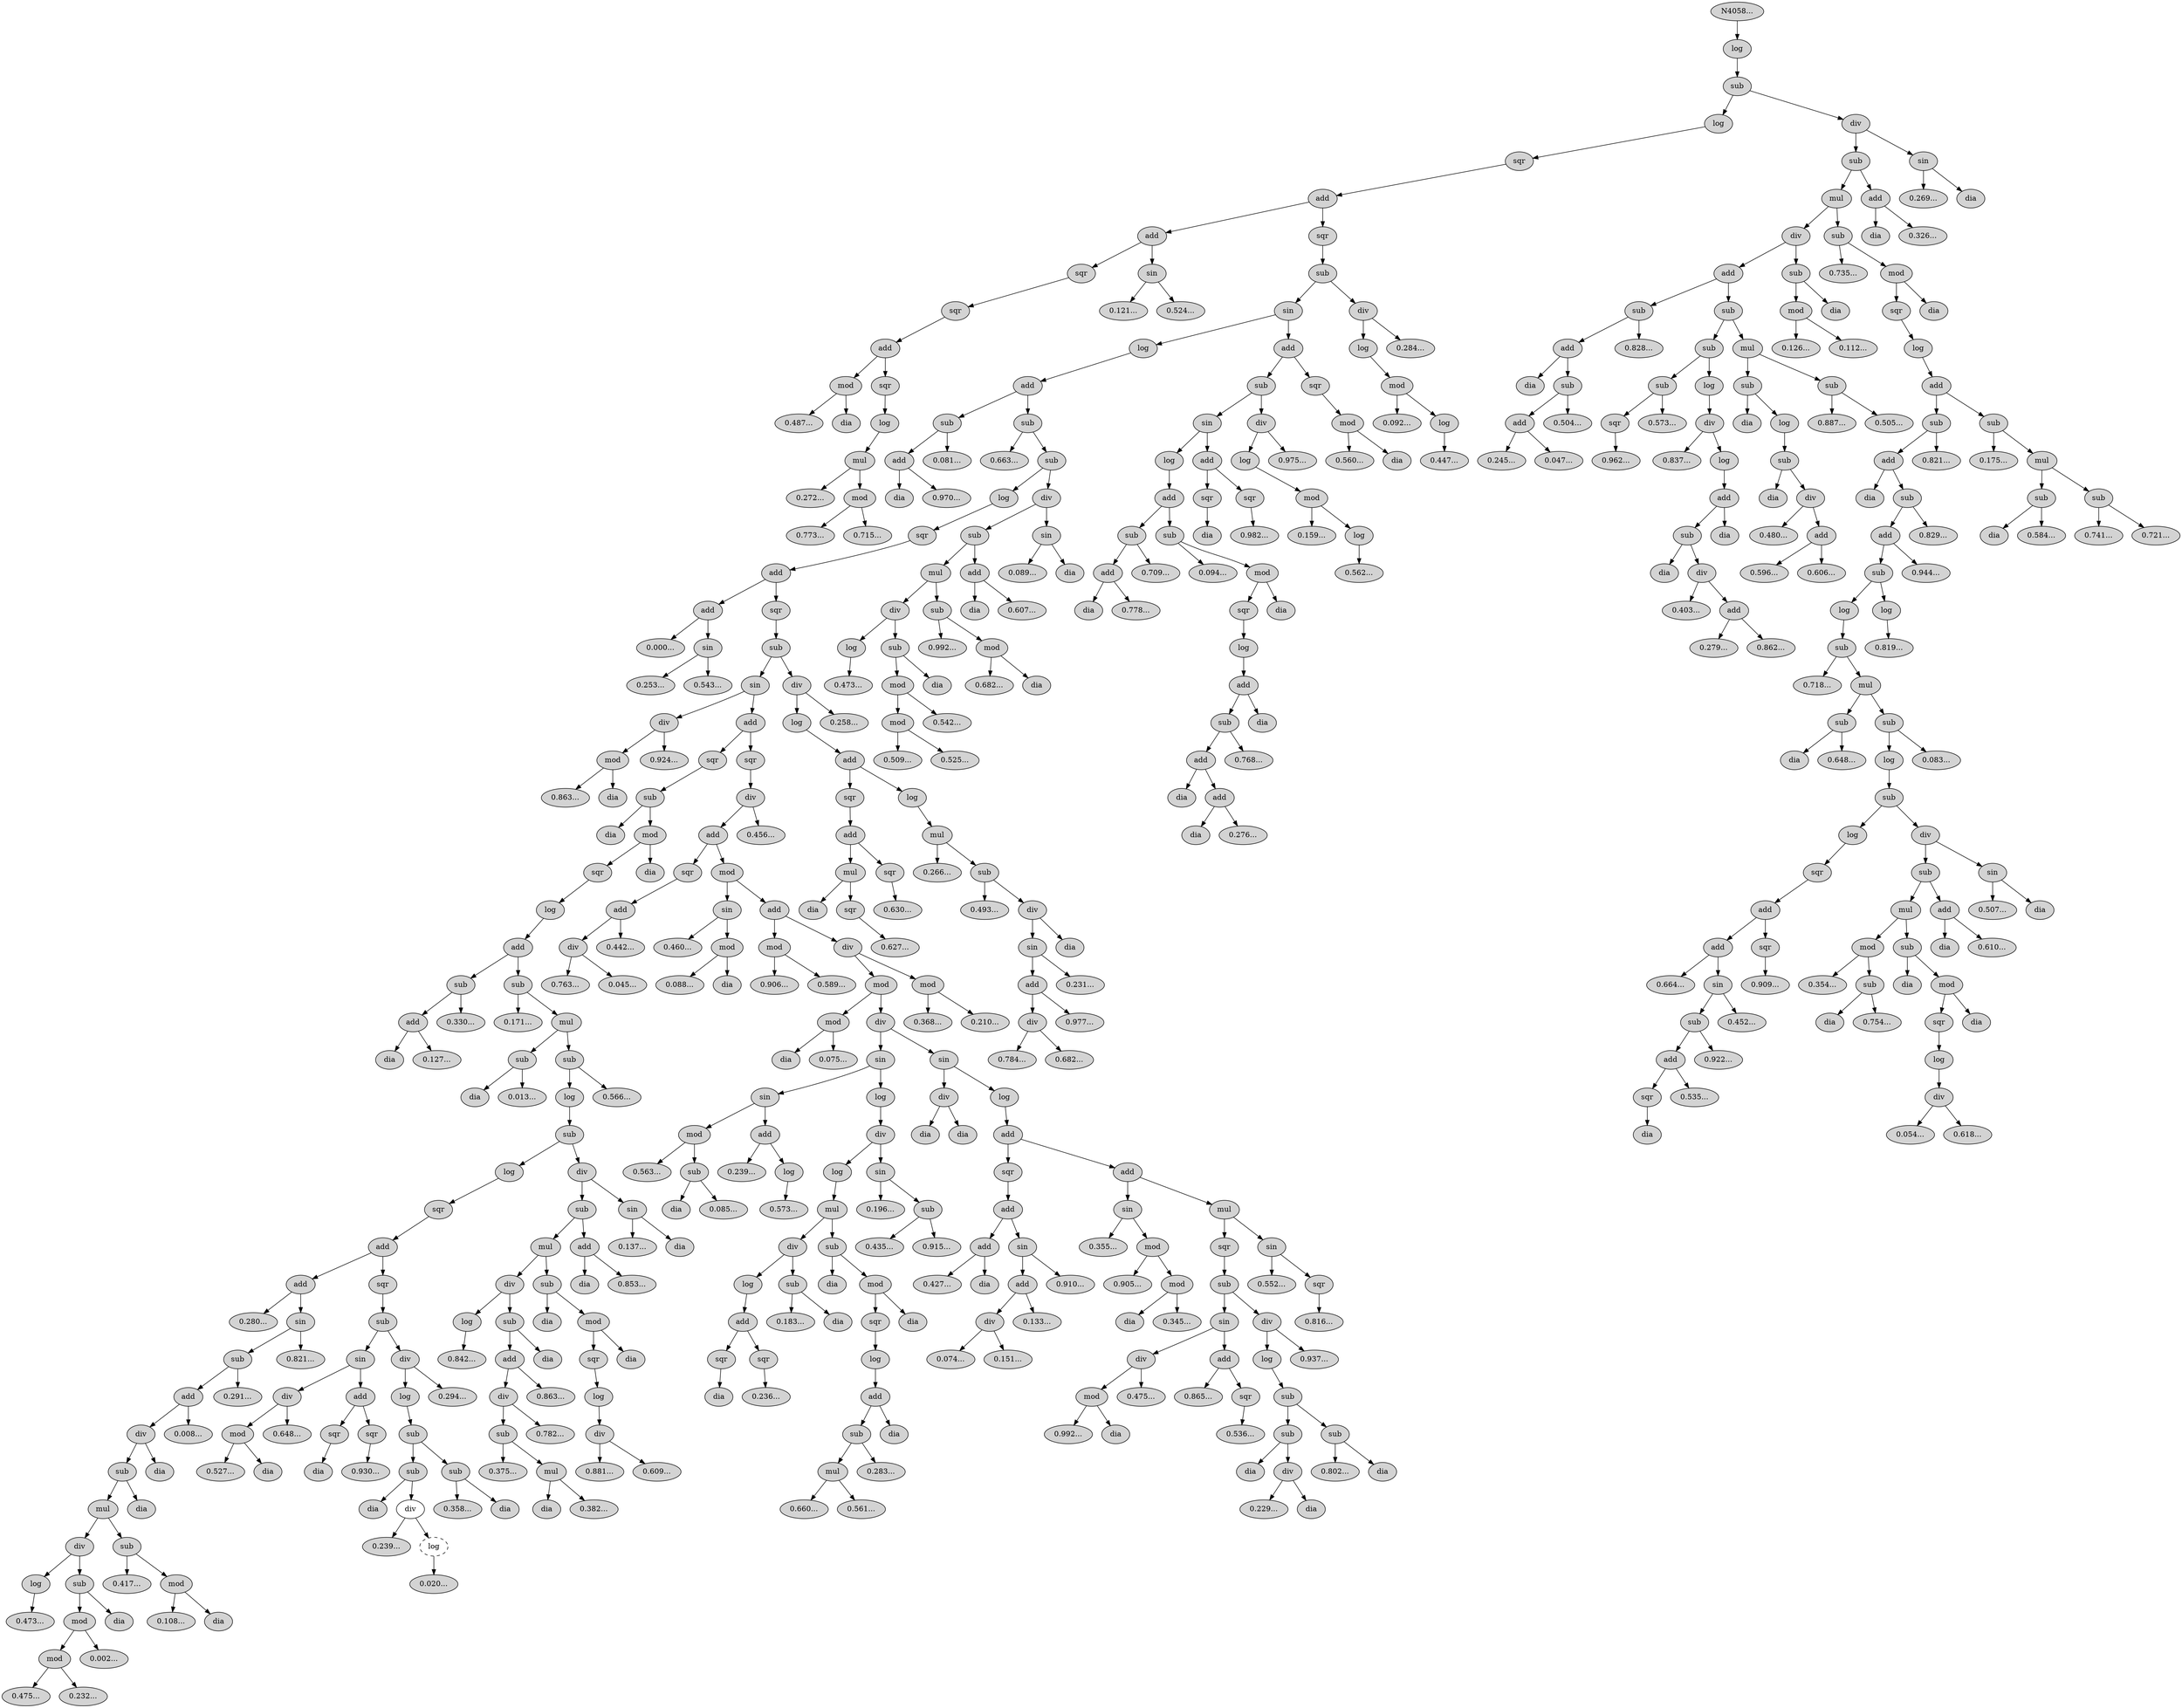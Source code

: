  digraph G405836743 {
N405836743[ style="filled"  label="N4058..."];
N405836743 -> N405836744;
N405836744[ style="filled"  label="log"];
N405836744 -> N405836745;
N405836745[ style="filled"  label="sub"];
N405836745 -> N405836746;
N405836746[ style="filled"  label="log"];
N405836746 -> N405836747;
N405836747[ style="filled"  label="sqr"];
N405836747 -> N405836748;
N405836748[ style="filled"  label="add"];
N405836748 -> N405836749;
N405836749[ style="filled"  label="add"];
N405836749 -> N405836750;
N405836750[ style="filled"  label="sqr"];
N405836750 -> N405836751;
N405836751[ style="filled"  label="sqr"];
N405836751 -> N405836752;
N405836752[ style="filled"  label="add"];
N405836752 -> N405836753;
N405836753[ style="filled"  label="mod"];
N405836753 -> N405836754;
N405836754[ style="filled"  label="0.487..."];
N405836753 -> N405836755;
N405836755[ style="filled"  label="dia"];
N405836752 -> N405836756;
N405836756[ style="filled"  label="sqr"];
N405836756 -> N405836757;
N405836757[ style="filled"  label="log"];
N405836757 -> N405836758;
N405836758[ style="filled"  label="mul"];
N405836758 -> N405836759;
N405836759[ style="filled"  label="0.272..."];
N405836758 -> N405836760;
N405836760[ style="filled"  label="mod"];
N405836760 -> N405836761;
N405836761[ style="filled"  label="0.773..."];
N405836760 -> N405836762;
N405836762[ style="filled"  label="0.715..."];
N405836749 -> N405836763;
N405836763[ style="filled"  label="sin"];
N405836763 -> N405836764;
N405836764[ style="filled"  label="0.121..."];
N405836763 -> N405836765;
N405836765[ style="filled"  label="0.524..."];
N405836748 -> N405836766;
N405836766[ style="filled"  label="sqr"];
N405836766 -> N405836767;
N405836767[ style="filled"  label="sub"];
N405836767 -> N405836768;
N405836768[ style="filled"  label="sin"];
N405836768 -> N405836769;
N405836769[ style="filled"  label="log"];
N405836769 -> N405836770;
N405836770[ style="filled"  label="add"];
N405836770 -> N405836771;
N405836771[ style="filled"  label="sub"];
N405836771 -> N405836772;
N405836772[ style="filled"  label="add"];
N405836772 -> N405836773;
N405836773[ style="filled"  label="dia"];
N405836772 -> N405836774;
N405836774[ style="filled"  label="0.970..."];
N405836771 -> N405836775;
N405836775[ style="filled"  label="0.081..."];
N405836770 -> N405836776;
N405836776[ style="filled"  label="sub"];
N405836776 -> N405836777;
N405836777[ style="filled"  label="0.663..."];
N405836776 -> N405836778;
N405836778[ style="filled"  label="sub"];
N405836778 -> N405836779;
N405836779[ style="filled"  label="log"];
N405836779 -> N405836780;
N405836780[ style="filled"  label="sqr"];
N405836780 -> N405836781;
N405836781[ style="filled"  label="add"];
N405836781 -> N405836782;
N405836782[ style="filled"  label="add"];
N405836782 -> N405836783;
N405836783[ style="filled"  label="0.000..."];
N405836782 -> N405836784;
N405836784[ style="filled"  label="sin"];
N405836784 -> N405836785;
N405836785[ style="filled"  label="0.253..."];
N405836784 -> N405836786;
N405836786[ style="filled"  label="0.543..."];
N405836781 -> N405836787;
N405836787[ style="filled"  label="sqr"];
N405836787 -> N405836788;
N405836788[ style="filled"  label="sub"];
N405836788 -> N405836789;
N405836789[ style="filled"  label="sin"];
N405836789 -> N405836790;
N405836790[ style="filled"  label="div"];
N405836790 -> N405836791;
N405836791[ style="filled"  label="mod"];
N405836791 -> N405836792;
N405836792[ style="filled"  label="0.863..."];
N405836791 -> N405836793;
N405836793[ style="filled"  label="dia"];
N405836790 -> N405836794;
N405836794[ style="filled"  label="0.924..."];
N405836789 -> N405836795;
N405836795[ style="filled"  label="add"];
N405836795 -> N405836796;
N405836796[ style="filled"  label="sqr"];
N405836796 -> N405836797;
N405836797[ style="filled"  label="sub"];
N405836797 -> N405836798;
N405836798[ style="filled"  label="dia"];
N405836797 -> N405836799;
N405836799[ style="filled"  label="mod"];
N405836799 -> N405836800;
N405836800[ style="filled"  label="sqr"];
N405836800 -> N405836801;
N405836801[ style="filled"  label="log"];
N405836801 -> N405836802;
N405836802[ style="filled"  label="add"];
N405836802 -> N405836803;
N405836803[ style="filled"  label="sub"];
N405836803 -> N405836804;
N405836804[ style="filled"  label="add"];
N405836804 -> N405836805;
N405836805[ style="filled"  label="dia"];
N405836804 -> N405836806;
N405836806[ style="filled"  label="0.127..."];
N405836803 -> N405836807;
N405836807[ style="filled"  label="0.330..."];
N405836802 -> N405836808;
N405836808[ style="filled"  label="sub"];
N405836808 -> N405836809;
N405836809[ style="filled"  label="0.171..."];
N405836808 -> N405836810;
N405836810[ style="filled"  label="mul"];
N405836810 -> N405836811;
N405836811[ style="filled"  label="sub"];
N405836811 -> N405836812;
N405836812[ style="filled"  label="dia"];
N405836811 -> N405836813;
N405836813[ style="filled"  label="0.013..."];
N405836810 -> N405836814;
N405836814[ style="filled"  label="sub"];
N405836814 -> N405836815;
N405836815[ style="filled"  label="log"];
N405836815 -> N405836816;
N405836816[ style="filled"  label="sub"];
N405836816 -> N405836817;
N405836817[ style="filled"  label="log"];
N405836817 -> N405836818;
N405836818[ style="filled"  label="sqr"];
N405836818 -> N405836819;
N405836819[ style="filled"  label="add"];
N405836819 -> N405836820;
N405836820[ style="filled"  label="add"];
N405836820 -> N405836821;
N405836821[ style="filled"  label="0.280..."];
N405836820 -> N405836822;
N405836822[ style="filled"  label="sin"];
N405836822 -> N405836823;
N405836823[ style="filled"  label="sub"];
N405836823 -> N405836824;
N405836824[ style="filled"  label="add"];
N405836824 -> N405836825;
N405836825[ style="filled"  label="div"];
N405836825 -> N405836826;
N405836826[ style="filled"  label="sub"];
N405836826 -> N405836827;
N405836827[ style="filled"  label="mul"];
N405836827 -> N405836828;
N405836828[ style="filled"  label="div"];
N405836828 -> N405836829;
N405836829[ style="filled"  label="log"];
N405836829 -> N405836830;
N405836830[ style="filled"  label="0.473..."];
N405836828 -> N405836831;
N405836831[ style="filled"  label="sub"];
N405836831 -> N405836832;
N405836832[ style="filled"  label="mod"];
N405836832 -> N405836833;
N405836833[ style="filled"  label="mod"];
N405836833 -> N405836834;
N405836834[ style="filled"  label="0.475..."];
N405836833 -> N405836835;
N405836835[ style="filled"  label="0.232..."];
N405836832 -> N405836836;
N405836836[ style="filled"  label="0.002..."];
N405836831 -> N405836837;
N405836837[ style="filled"  label="dia"];
N405836827 -> N405836838;
N405836838[ style="filled"  label="sub"];
N405836838 -> N405836839;
N405836839[ style="filled"  label="0.417..."];
N405836838 -> N405836840;
N405836840[ style="filled"  label="mod"];
N405836840 -> N405836841;
N405836841[ style="filled"  label="0.108..."];
N405836840 -> N405836842;
N405836842[ style="filled"  label="dia"];
N405836826 -> N405836843;
N405836843[ style="filled"  label="dia"];
N405836825 -> N405836844;
N405836844[ style="filled"  label="dia"];
N405836824 -> N405836845;
N405836845[ style="filled"  label="0.008..."];
N405836823 -> N405836846;
N405836846[ style="filled"  label="0.291..."];
N405836822 -> N405836847;
N405836847[ style="filled"  label="0.821..."];
N405836819 -> N405836848;
N405836848[ style="filled"  label="sqr"];
N405836848 -> N405836849;
N405836849[ style="filled"  label="sub"];
N405836849 -> N405836850;
N405836850[ style="filled"  label="sin"];
N405836850 -> N405836851;
N405836851[ style="filled"  label="div"];
N405836851 -> N405836852;
N405836852[ style="filled"  label="mod"];
N405836852 -> N405836853;
N405836853[ style="filled"  label="0.527..."];
N405836852 -> N405836854;
N405836854[ style="filled"  label="dia"];
N405836851 -> N405836855;
N405836855[ style="filled"  label="0.648..."];
N405836850 -> N405836856;
N405836856[ style="filled"  label="add"];
N405836856 -> N405836857;
N405836857[ style="filled"  label="sqr"];
N405836857 -> N405836858;
N405836858[ style="filled"  label="dia"];
N405836856 -> N405836859;
N405836859[ style="filled"  label="sqr"];
N405836859 -> N405836860;
N405836860[ style="filled"  label="0.930..."];
N405836849 -> N405836861;
N405836861[ style="filled"  label="div"];
N405836861 -> N405836862;
N405836862[ style="filled"  label="log"];
N405836862 -> N405836863;
N405836863[ style="filled"  label="sub"];
N405836863 -> N405836864;
N405836864[ style="filled"  label="sub"];
N405836864 -> N405836865;
N405836865[ style="filled"  label="dia"];
N405836864 -> N405836866;
N405836866[ style="solid"  label="div"];
N405836866 -> N405836867;
N405836867[ style="filled"  label="0.239..."];
N405836866 -> N405837515;
N405837515[ style="dashed"  label="log"];
N405837515 -> N405837516;
N405837516[ style="filled"  label="0.020..."];
N405836863 -> N405836869;
N405836869[ style="filled"  label="sub"];
N405836869 -> N405836870;
N405836870[ style="filled"  label="0.358..."];
N405836869 -> N405836871;
N405836871[ style="filled"  label="dia"];
N405836861 -> N405836872;
N405836872[ style="filled"  label="0.294..."];
N405836816 -> N405836873;
N405836873[ style="filled"  label="div"];
N405836873 -> N405836874;
N405836874[ style="filled"  label="sub"];
N405836874 -> N405836875;
N405836875[ style="filled"  label="mul"];
N405836875 -> N405836876;
N405836876[ style="filled"  label="div"];
N405836876 -> N405836877;
N405836877[ style="filled"  label="log"];
N405836877 -> N405836878;
N405836878[ style="filled"  label="0.842..."];
N405836876 -> N405836879;
N405836879[ style="filled"  label="sub"];
N405836879 -> N405836880;
N405836880[ style="filled"  label="add"];
N405836880 -> N405836881;
N405836881[ style="filled"  label="div"];
N405836881 -> N405836882;
N405836882[ style="filled"  label="sub"];
N405836882 -> N405836883;
N405836883[ style="filled"  label="0.375..."];
N405836882 -> N405836884;
N405836884[ style="filled"  label="mul"];
N405836884 -> N405836885;
N405836885[ style="filled"  label="dia"];
N405836884 -> N405836886;
N405836886[ style="filled"  label="0.382..."];
N405836881 -> N405836887;
N405836887[ style="filled"  label="0.782..."];
N405836880 -> N405836888;
N405836888[ style="filled"  label="0.863..."];
N405836879 -> N405836889;
N405836889[ style="filled"  label="dia"];
N405836875 -> N405836890;
N405836890[ style="filled"  label="sub"];
N405836890 -> N405836891;
N405836891[ style="filled"  label="dia"];
N405836890 -> N405836892;
N405836892[ style="filled"  label="mod"];
N405836892 -> N405836893;
N405836893[ style="filled"  label="sqr"];
N405836893 -> N405836894;
N405836894[ style="filled"  label="log"];
N405836894 -> N405836895;
N405836895[ style="filled"  label="div"];
N405836895 -> N405836896;
N405836896[ style="filled"  label="0.881..."];
N405836895 -> N405836897;
N405836897[ style="filled"  label="0.609..."];
N405836892 -> N405836898;
N405836898[ style="filled"  label="dia"];
N405836874 -> N405836899;
N405836899[ style="filled"  label="add"];
N405836899 -> N405836900;
N405836900[ style="filled"  label="dia"];
N405836899 -> N405836901;
N405836901[ style="filled"  label="0.853..."];
N405836873 -> N405836902;
N405836902[ style="filled"  label="sin"];
N405836902 -> N405836903;
N405836903[ style="filled"  label="0.137..."];
N405836902 -> N405836904;
N405836904[ style="filled"  label="dia"];
N405836814 -> N405836905;
N405836905[ style="filled"  label="0.566..."];
N405836799 -> N405836906;
N405836906[ style="filled"  label="dia"];
N405836795 -> N405836907;
N405836907[ style="filled"  label="sqr"];
N405836907 -> N405836908;
N405836908[ style="filled"  label="div"];
N405836908 -> N405836909;
N405836909[ style="filled"  label="add"];
N405836909 -> N405836910;
N405836910[ style="filled"  label="sqr"];
N405836910 -> N405836911;
N405836911[ style="filled"  label="add"];
N405836911 -> N405836912;
N405836912[ style="filled"  label="div"];
N405836912 -> N405836913;
N405836913[ style="filled"  label="0.763..."];
N405836912 -> N405836914;
N405836914[ style="filled"  label="0.045..."];
N405836911 -> N405836915;
N405836915[ style="filled"  label="0.442..."];
N405836909 -> N405836916;
N405836916[ style="filled"  label="mod"];
N405836916 -> N405836917;
N405836917[ style="filled"  label="sin"];
N405836917 -> N405836918;
N405836918[ style="filled"  label="0.460..."];
N405836917 -> N405836919;
N405836919[ style="filled"  label="mod"];
N405836919 -> N405836920;
N405836920[ style="filled"  label="0.088..."];
N405836919 -> N405836921;
N405836921[ style="filled"  label="dia"];
N405836916 -> N405836922;
N405836922[ style="filled"  label="add"];
N405836922 -> N405836923;
N405836923[ style="filled"  label="mod"];
N405836923 -> N405836924;
N405836924[ style="filled"  label="0.906..."];
N405836923 -> N405836925;
N405836925[ style="filled"  label="0.589..."];
N405836922 -> N405836926;
N405836926[ style="filled"  label="div"];
N405836926 -> N405836927;
N405836927[ style="filled"  label="mod"];
N405836927 -> N405836928;
N405836928[ style="filled"  label="mod"];
N405836928 -> N405836929;
N405836929[ style="filled"  label="dia"];
N405836928 -> N405836930;
N405836930[ style="filled"  label="0.075..."];
N405836927 -> N405836931;
N405836931[ style="filled"  label="div"];
N405836931 -> N405836932;
N405836932[ style="filled"  label="sin"];
N405836932 -> N405836933;
N405836933[ style="filled"  label="sin"];
N405836933 -> N405836934;
N405836934[ style="filled"  label="mod"];
N405836934 -> N405836935;
N405836935[ style="filled"  label="0.563..."];
N405836934 -> N405836936;
N405836936[ style="filled"  label="sub"];
N405836936 -> N405836937;
N405836937[ style="filled"  label="dia"];
N405836936 -> N405836938;
N405836938[ style="filled"  label="0.085..."];
N405836933 -> N405836939;
N405836939[ style="filled"  label="add"];
N405836939 -> N405836940;
N405836940[ style="filled"  label="0.239..."];
N405836939 -> N405836941;
N405836941[ style="filled"  label="log"];
N405836941 -> N405836942;
N405836942[ style="filled"  label="0.573..."];
N405836932 -> N405836943;
N405836943[ style="filled"  label="log"];
N405836943 -> N405836944;
N405836944[ style="filled"  label="div"];
N405836944 -> N405836945;
N405836945[ style="filled"  label="log"];
N405836945 -> N405836946;
N405836946[ style="filled"  label="mul"];
N405836946 -> N405836947;
N405836947[ style="filled"  label="div"];
N405836947 -> N405836948;
N405836948[ style="filled"  label="log"];
N405836948 -> N405836949;
N405836949[ style="filled"  label="add"];
N405836949 -> N405836950;
N405836950[ style="filled"  label="sqr"];
N405836950 -> N405836951;
N405836951[ style="filled"  label="dia"];
N405836949 -> N405836952;
N405836952[ style="filled"  label="sqr"];
N405836952 -> N405836953;
N405836953[ style="filled"  label="0.236..."];
N405836947 -> N405836954;
N405836954[ style="filled"  label="sub"];
N405836954 -> N405836955;
N405836955[ style="filled"  label="0.183..."];
N405836954 -> N405836956;
N405836956[ style="filled"  label="dia"];
N405836946 -> N405836957;
N405836957[ style="filled"  label="sub"];
N405836957 -> N405836958;
N405836958[ style="filled"  label="dia"];
N405836957 -> N405836959;
N405836959[ style="filled"  label="mod"];
N405836959 -> N405836960;
N405836960[ style="filled"  label="sqr"];
N405836960 -> N405836961;
N405836961[ style="filled"  label="log"];
N405836961 -> N405836962;
N405836962[ style="filled"  label="add"];
N405836962 -> N405836963;
N405836963[ style="filled"  label="sub"];
N405836963 -> N405836964;
N405836964[ style="filled"  label="mul"];
N405836964 -> N405836965;
N405836965[ style="filled"  label="0.660..."];
N405836964 -> N405836966;
N405836966[ style="filled"  label="0.561..."];
N405836963 -> N405836967;
N405836967[ style="filled"  label="0.283..."];
N405836962 -> N405836968;
N405836968[ style="filled"  label="dia"];
N405836959 -> N405836969;
N405836969[ style="filled"  label="dia"];
N405836944 -> N405836970;
N405836970[ style="filled"  label="sin"];
N405836970 -> N405836971;
N405836971[ style="filled"  label="0.196..."];
N405836970 -> N405836972;
N405836972[ style="filled"  label="sub"];
N405836972 -> N405836973;
N405836973[ style="filled"  label="0.435..."];
N405836972 -> N405836974;
N405836974[ style="filled"  label="0.915..."];
N405836931 -> N405836975;
N405836975[ style="filled"  label="sin"];
N405836975 -> N405836976;
N405836976[ style="filled"  label="div"];
N405836976 -> N405836977;
N405836977[ style="filled"  label="dia"];
N405836976 -> N405836978;
N405836978[ style="filled"  label="dia"];
N405836975 -> N405836979;
N405836979[ style="filled"  label="log"];
N405836979 -> N405836980;
N405836980[ style="filled"  label="add"];
N405836980 -> N405836981;
N405836981[ style="filled"  label="sqr"];
N405836981 -> N405836982;
N405836982[ style="filled"  label="add"];
N405836982 -> N405836983;
N405836983[ style="filled"  label="add"];
N405836983 -> N405836984;
N405836984[ style="filled"  label="0.427..."];
N405836983 -> N405836985;
N405836985[ style="filled"  label="dia"];
N405836982 -> N405836986;
N405836986[ style="filled"  label="sin"];
N405836986 -> N405836987;
N405836987[ style="filled"  label="add"];
N405836987 -> N405836988;
N405836988[ style="filled"  label="div"];
N405836988 -> N405836989;
N405836989[ style="filled"  label="0.074..."];
N405836988 -> N405836990;
N405836990[ style="filled"  label="0.151..."];
N405836987 -> N405836991;
N405836991[ style="filled"  label="0.133..."];
N405836986 -> N405836992;
N405836992[ style="filled"  label="0.910..."];
N405836980 -> N405836993;
N405836993[ style="filled"  label="add"];
N405836993 -> N405836994;
N405836994[ style="filled"  label="sin"];
N405836994 -> N405836995;
N405836995[ style="filled"  label="0.355..."];
N405836994 -> N405836996;
N405836996[ style="filled"  label="mod"];
N405836996 -> N405836997;
N405836997[ style="filled"  label="0.905..."];
N405836996 -> N405836998;
N405836998[ style="filled"  label="mod"];
N405836998 -> N405836999;
N405836999[ style="filled"  label="dia"];
N405836998 -> N405837000;
N405837000[ style="filled"  label="0.345..."];
N405836993 -> N405837001;
N405837001[ style="filled"  label="mul"];
N405837001 -> N405837002;
N405837002[ style="filled"  label="sqr"];
N405837002 -> N405837003;
N405837003[ style="filled"  label="sub"];
N405837003 -> N405837004;
N405837004[ style="filled"  label="sin"];
N405837004 -> N405837005;
N405837005[ style="filled"  label="div"];
N405837005 -> N405837006;
N405837006[ style="filled"  label="mod"];
N405837006 -> N405837007;
N405837007[ style="filled"  label="0.992..."];
N405837006 -> N405837008;
N405837008[ style="filled"  label="dia"];
N405837005 -> N405837009;
N405837009[ style="filled"  label="0.475..."];
N405837004 -> N405837010;
N405837010[ style="filled"  label="add"];
N405837010 -> N405837011;
N405837011[ style="filled"  label="0.865..."];
N405837010 -> N405837012;
N405837012[ style="filled"  label="sqr"];
N405837012 -> N405837013;
N405837013[ style="filled"  label="0.536..."];
N405837003 -> N405837014;
N405837014[ style="filled"  label="div"];
N405837014 -> N405837015;
N405837015[ style="filled"  label="log"];
N405837015 -> N405837016;
N405837016[ style="filled"  label="sub"];
N405837016 -> N405837017;
N405837017[ style="filled"  label="sub"];
N405837017 -> N405837018;
N405837018[ style="filled"  label="dia"];
N405837017 -> N405837019;
N405837019[ style="filled"  label="div"];
N405837019 -> N405837020;
N405837020[ style="filled"  label="0.229..."];
N405837019 -> N405837021;
N405837021[ style="filled"  label="dia"];
N405837016 -> N405837022;
N405837022[ style="filled"  label="sub"];
N405837022 -> N405837023;
N405837023[ style="filled"  label="0.802..."];
N405837022 -> N405837024;
N405837024[ style="filled"  label="dia"];
N405837014 -> N405837025;
N405837025[ style="filled"  label="0.937..."];
N405837001 -> N405837026;
N405837026[ style="filled"  label="sin"];
N405837026 -> N405837027;
N405837027[ style="filled"  label="0.552..."];
N405837026 -> N405837028;
N405837028[ style="filled"  label="sqr"];
N405837028 -> N405837029;
N405837029[ style="filled"  label="0.816..."];
N405836926 -> N405837030;
N405837030[ style="filled"  label="mod"];
N405837030 -> N405837031;
N405837031[ style="filled"  label="0.368..."];
N405837030 -> N405837032;
N405837032[ style="filled"  label="0.210..."];
N405836908 -> N405837033;
N405837033[ style="filled"  label="0.456..."];
N405836788 -> N405837034;
N405837034[ style="filled"  label="div"];
N405837034 -> N405837035;
N405837035[ style="filled"  label="log"];
N405837035 -> N405837036;
N405837036[ style="filled"  label="add"];
N405837036 -> N405837037;
N405837037[ style="filled"  label="sqr"];
N405837037 -> N405837038;
N405837038[ style="filled"  label="add"];
N405837038 -> N405837039;
N405837039[ style="filled"  label="mul"];
N405837039 -> N405837040;
N405837040[ style="filled"  label="dia"];
N405837039 -> N405837041;
N405837041[ style="filled"  label="sqr"];
N405837041 -> N405837042;
N405837042[ style="filled"  label="0.627..."];
N405837038 -> N405837043;
N405837043[ style="filled"  label="sqr"];
N405837043 -> N405837044;
N405837044[ style="filled"  label="0.630..."];
N405837036 -> N405837045;
N405837045[ style="filled"  label="log"];
N405837045 -> N405837046;
N405837046[ style="filled"  label="mul"];
N405837046 -> N405837047;
N405837047[ style="filled"  label="0.266..."];
N405837046 -> N405837048;
N405837048[ style="filled"  label="sub"];
N405837048 -> N405837049;
N405837049[ style="filled"  label="0.493..."];
N405837048 -> N405837050;
N405837050[ style="filled"  label="div"];
N405837050 -> N405837051;
N405837051[ style="filled"  label="sin"];
N405837051 -> N405837052;
N405837052[ style="filled"  label="add"];
N405837052 -> N405837053;
N405837053[ style="filled"  label="div"];
N405837053 -> N405837054;
N405837054[ style="filled"  label="0.784..."];
N405837053 -> N405837055;
N405837055[ style="filled"  label="0.682..."];
N405837052 -> N405837056;
N405837056[ style="filled"  label="0.977..."];
N405837051 -> N405837057;
N405837057[ style="filled"  label="0.231..."];
N405837050 -> N405837058;
N405837058[ style="filled"  label="dia"];
N405837034 -> N405837059;
N405837059[ style="filled"  label="0.258..."];
N405836778 -> N405837060;
N405837060[ style="filled"  label="div"];
N405837060 -> N405837061;
N405837061[ style="filled"  label="sub"];
N405837061 -> N405837062;
N405837062[ style="filled"  label="mul"];
N405837062 -> N405837063;
N405837063[ style="filled"  label="div"];
N405837063 -> N405837064;
N405837064[ style="filled"  label="log"];
N405837064 -> N405837065;
N405837065[ style="filled"  label="0.473..."];
N405837063 -> N405837066;
N405837066[ style="filled"  label="sub"];
N405837066 -> N405837067;
N405837067[ style="filled"  label="mod"];
N405837067 -> N405837068;
N405837068[ style="filled"  label="mod"];
N405837068 -> N405837069;
N405837069[ style="filled"  label="0.509..."];
N405837068 -> N405837070;
N405837070[ style="filled"  label="0.525..."];
N405837067 -> N405837071;
N405837071[ style="filled"  label="0.542..."];
N405837066 -> N405837072;
N405837072[ style="filled"  label="dia"];
N405837062 -> N405837073;
N405837073[ style="filled"  label="sub"];
N405837073 -> N405837074;
N405837074[ style="filled"  label="0.992..."];
N405837073 -> N405837075;
N405837075[ style="filled"  label="mod"];
N405837075 -> N405837076;
N405837076[ style="filled"  label="0.682..."];
N405837075 -> N405837077;
N405837077[ style="filled"  label="dia"];
N405837061 -> N405837078;
N405837078[ style="filled"  label="add"];
N405837078 -> N405837079;
N405837079[ style="filled"  label="dia"];
N405837078 -> N405837080;
N405837080[ style="filled"  label="0.607..."];
N405837060 -> N405837081;
N405837081[ style="filled"  label="sin"];
N405837081 -> N405837082;
N405837082[ style="filled"  label="0.089..."];
N405837081 -> N405837083;
N405837083[ style="filled"  label="dia"];
N405836768 -> N405837084;
N405837084[ style="filled"  label="add"];
N405837084 -> N405837085;
N405837085[ style="filled"  label="sub"];
N405837085 -> N405837086;
N405837086[ style="filled"  label="sin"];
N405837086 -> N405837087;
N405837087[ style="filled"  label="log"];
N405837087 -> N405837088;
N405837088[ style="filled"  label="add"];
N405837088 -> N405837089;
N405837089[ style="filled"  label="sub"];
N405837089 -> N405837090;
N405837090[ style="filled"  label="add"];
N405837090 -> N405837091;
N405837091[ style="filled"  label="dia"];
N405837090 -> N405837092;
N405837092[ style="filled"  label="0.778..."];
N405837089 -> N405837093;
N405837093[ style="filled"  label="0.709..."];
N405837088 -> N405837094;
N405837094[ style="filled"  label="sub"];
N405837094 -> N405837095;
N405837095[ style="filled"  label="0.094..."];
N405837094 -> N405837096;
N405837096[ style="filled"  label="mod"];
N405837096 -> N405837097;
N405837097[ style="filled"  label="sqr"];
N405837097 -> N405837098;
N405837098[ style="filled"  label="log"];
N405837098 -> N405837099;
N405837099[ style="filled"  label="add"];
N405837099 -> N405837100;
N405837100[ style="filled"  label="sub"];
N405837100 -> N405837101;
N405837101[ style="filled"  label="add"];
N405837101 -> N405837102;
N405837102[ style="filled"  label="dia"];
N405837101 -> N405837103;
N405837103[ style="filled"  label="add"];
N405837103 -> N405837104;
N405837104[ style="filled"  label="dia"];
N405837103 -> N405837105;
N405837105[ style="filled"  label="0.276..."];
N405837100 -> N405837106;
N405837106[ style="filled"  label="0.768..."];
N405837099 -> N405837107;
N405837107[ style="filled"  label="dia"];
N405837096 -> N405837108;
N405837108[ style="filled"  label="dia"];
N405837086 -> N405837109;
N405837109[ style="filled"  label="add"];
N405837109 -> N405837110;
N405837110[ style="filled"  label="sqr"];
N405837110 -> N405837111;
N405837111[ style="filled"  label="dia"];
N405837109 -> N405837112;
N405837112[ style="filled"  label="sqr"];
N405837112 -> N405837113;
N405837113[ style="filled"  label="0.982..."];
N405837085 -> N405837114;
N405837114[ style="filled"  label="div"];
N405837114 -> N405837115;
N405837115[ style="filled"  label="log"];
N405837115 -> N405837116;
N405837116[ style="filled"  label="mod"];
N405837116 -> N405837117;
N405837117[ style="filled"  label="0.159..."];
N405837116 -> N405837118;
N405837118[ style="filled"  label="log"];
N405837118 -> N405837119;
N405837119[ style="filled"  label="0.562..."];
N405837114 -> N405837120;
N405837120[ style="filled"  label="0.975..."];
N405837084 -> N405837121;
N405837121[ style="filled"  label="sqr"];
N405837121 -> N405837122;
N405837122[ style="filled"  label="mod"];
N405837122 -> N405837123;
N405837123[ style="filled"  label="0.560..."];
N405837122 -> N405837124;
N405837124[ style="filled"  label="dia"];
N405836767 -> N405837125;
N405837125[ style="filled"  label="div"];
N405837125 -> N405837126;
N405837126[ style="filled"  label="log"];
N405837126 -> N405837127;
N405837127[ style="filled"  label="mod"];
N405837127 -> N405837128;
N405837128[ style="filled"  label="0.092..."];
N405837127 -> N405837129;
N405837129[ style="filled"  label="log"];
N405837129 -> N405837130;
N405837130[ style="filled"  label="0.447..."];
N405837125 -> N405837131;
N405837131[ style="filled"  label="0.284..."];
N405836745 -> N405837132;
N405837132[ style="filled"  label="div"];
N405837132 -> N405837133;
N405837133[ style="filled"  label="sub"];
N405837133 -> N405837134;
N405837134[ style="filled"  label="mul"];
N405837134 -> N405837135;
N405837135[ style="filled"  label="div"];
N405837135 -> N405837136;
N405837136[ style="filled"  label="add"];
N405837136 -> N405837137;
N405837137[ style="filled"  label="sub"];
N405837137 -> N405837138;
N405837138[ style="filled"  label="add"];
N405837138 -> N405837139;
N405837139[ style="filled"  label="dia"];
N405837138 -> N405837140;
N405837140[ style="filled"  label="sub"];
N405837140 -> N405837141;
N405837141[ style="filled"  label="add"];
N405837141 -> N405837142;
N405837142[ style="filled"  label="0.245..."];
N405837141 -> N405837143;
N405837143[ style="filled"  label="0.047..."];
N405837140 -> N405837144;
N405837144[ style="filled"  label="0.504..."];
N405837137 -> N405837145;
N405837145[ style="filled"  label="0.828..."];
N405837136 -> N405837146;
N405837146[ style="filled"  label="sub"];
N405837146 -> N405837147;
N405837147[ style="filled"  label="sub"];
N405837147 -> N405837148;
N405837148[ style="filled"  label="sub"];
N405837148 -> N405837149;
N405837149[ style="filled"  label="sqr"];
N405837149 -> N405837150;
N405837150[ style="filled"  label="0.962..."];
N405837148 -> N405837151;
N405837151[ style="filled"  label="0.573..."];
N405837147 -> N405837152;
N405837152[ style="filled"  label="log"];
N405837152 -> N405837153;
N405837153[ style="filled"  label="div"];
N405837153 -> N405837154;
N405837154[ style="filled"  label="0.837..."];
N405837153 -> N405837155;
N405837155[ style="filled"  label="log"];
N405837155 -> N405837156;
N405837156[ style="filled"  label="add"];
N405837156 -> N405837157;
N405837157[ style="filled"  label="sub"];
N405837157 -> N405837158;
N405837158[ style="filled"  label="dia"];
N405837157 -> N405837159;
N405837159[ style="filled"  label="div"];
N405837159 -> N405837160;
N405837160[ style="filled"  label="0.403..."];
N405837159 -> N405837161;
N405837161[ style="filled"  label="add"];
N405837161 -> N405837162;
N405837162[ style="filled"  label="0.279..."];
N405837161 -> N405837163;
N405837163[ style="filled"  label="0.862..."];
N405837156 -> N405837164;
N405837164[ style="filled"  label="dia"];
N405837146 -> N405837165;
N405837165[ style="filled"  label="mul"];
N405837165 -> N405837166;
N405837166[ style="filled"  label="sub"];
N405837166 -> N405837167;
N405837167[ style="filled"  label="dia"];
N405837166 -> N405837168;
N405837168[ style="filled"  label="log"];
N405837168 -> N405837169;
N405837169[ style="filled"  label="sub"];
N405837169 -> N405837170;
N405837170[ style="filled"  label="dia"];
N405837169 -> N405837171;
N405837171[ style="filled"  label="div"];
N405837171 -> N405837172;
N405837172[ style="filled"  label="0.480..."];
N405837171 -> N405837173;
N405837173[ style="filled"  label="add"];
N405837173 -> N405837174;
N405837174[ style="filled"  label="0.596..."];
N405837173 -> N405837175;
N405837175[ style="filled"  label="0.606..."];
N405837165 -> N405837176;
N405837176[ style="filled"  label="sub"];
N405837176 -> N405837177;
N405837177[ style="filled"  label="0.887..."];
N405837176 -> N405837178;
N405837178[ style="filled"  label="0.505..."];
N405837135 -> N405837179;
N405837179[ style="filled"  label="sub"];
N405837179 -> N405837180;
N405837180[ style="filled"  label="mod"];
N405837180 -> N405837181;
N405837181[ style="filled"  label="0.126..."];
N405837180 -> N405837182;
N405837182[ style="filled"  label="0.112..."];
N405837179 -> N405837183;
N405837183[ style="filled"  label="dia"];
N405837134 -> N405837184;
N405837184[ style="filled"  label="sub"];
N405837184 -> N405837185;
N405837185[ style="filled"  label="0.735..."];
N405837184 -> N405837186;
N405837186[ style="filled"  label="mod"];
N405837186 -> N405837187;
N405837187[ style="filled"  label="sqr"];
N405837187 -> N405837188;
N405837188[ style="filled"  label="log"];
N405837188 -> N405837189;
N405837189[ style="filled"  label="add"];
N405837189 -> N405837190;
N405837190[ style="filled"  label="sub"];
N405837190 -> N405837191;
N405837191[ style="filled"  label="add"];
N405837191 -> N405837192;
N405837192[ style="filled"  label="dia"];
N405837191 -> N405837193;
N405837193[ style="filled"  label="sub"];
N405837193 -> N405837194;
N405837194[ style="filled"  label="add"];
N405837194 -> N405837195;
N405837195[ style="filled"  label="sub"];
N405837195 -> N405837196;
N405837196[ style="filled"  label="log"];
N405837196 -> N405837197;
N405837197[ style="filled"  label="sub"];
N405837197 -> N405837198;
N405837198[ style="filled"  label="0.718..."];
N405837197 -> N405837199;
N405837199[ style="filled"  label="mul"];
N405837199 -> N405837200;
N405837200[ style="filled"  label="sub"];
N405837200 -> N405837201;
N405837201[ style="filled"  label="dia"];
N405837200 -> N405837202;
N405837202[ style="filled"  label="0.648..."];
N405837199 -> N405837203;
N405837203[ style="filled"  label="sub"];
N405837203 -> N405837204;
N405837204[ style="filled"  label="log"];
N405837204 -> N405837205;
N405837205[ style="filled"  label="sub"];
N405837205 -> N405837206;
N405837206[ style="filled"  label="log"];
N405837206 -> N405837207;
N405837207[ style="filled"  label="sqr"];
N405837207 -> N405837208;
N405837208[ style="filled"  label="add"];
N405837208 -> N405837209;
N405837209[ style="filled"  label="add"];
N405837209 -> N405837210;
N405837210[ style="filled"  label="0.664..."];
N405837209 -> N405837211;
N405837211[ style="filled"  label="sin"];
N405837211 -> N405837212;
N405837212[ style="filled"  label="sub"];
N405837212 -> N405837213;
N405837213[ style="filled"  label="add"];
N405837213 -> N405837214;
N405837214[ style="filled"  label="sqr"];
N405837214 -> N405837215;
N405837215[ style="filled"  label="dia"];
N405837213 -> N405837216;
N405837216[ style="filled"  label="0.535..."];
N405837212 -> N405837217;
N405837217[ style="filled"  label="0.922..."];
N405837211 -> N405837218;
N405837218[ style="filled"  label="0.452..."];
N405837208 -> N405837219;
N405837219[ style="filled"  label="sqr"];
N405837219 -> N405837220;
N405837220[ style="filled"  label="0.909..."];
N405837205 -> N405837221;
N405837221[ style="filled"  label="div"];
N405837221 -> N405837222;
N405837222[ style="filled"  label="sub"];
N405837222 -> N405837223;
N405837223[ style="filled"  label="mul"];
N405837223 -> N405837224;
N405837224[ style="filled"  label="mod"];
N405837224 -> N405837225;
N405837225[ style="filled"  label="0.354..."];
N405837224 -> N405837226;
N405837226[ style="filled"  label="sub"];
N405837226 -> N405837227;
N405837227[ style="filled"  label="dia"];
N405837226 -> N405837228;
N405837228[ style="filled"  label="0.754..."];
N405837223 -> N405837229;
N405837229[ style="filled"  label="sub"];
N405837229 -> N405837230;
N405837230[ style="filled"  label="dia"];
N405837229 -> N405837231;
N405837231[ style="filled"  label="mod"];
N405837231 -> N405837232;
N405837232[ style="filled"  label="sqr"];
N405837232 -> N405837233;
N405837233[ style="filled"  label="log"];
N405837233 -> N405837234;
N405837234[ style="filled"  label="div"];
N405837234 -> N405837235;
N405837235[ style="filled"  label="0.054..."];
N405837234 -> N405837236;
N405837236[ style="filled"  label="0.618..."];
N405837231 -> N405837237;
N405837237[ style="filled"  label="dia"];
N405837222 -> N405837238;
N405837238[ style="filled"  label="add"];
N405837238 -> N405837239;
N405837239[ style="filled"  label="dia"];
N405837238 -> N405837240;
N405837240[ style="filled"  label="0.610..."];
N405837221 -> N405837241;
N405837241[ style="filled"  label="sin"];
N405837241 -> N405837242;
N405837242[ style="filled"  label="0.507..."];
N405837241 -> N405837243;
N405837243[ style="filled"  label="dia"];
N405837203 -> N405837244;
N405837244[ style="filled"  label="0.083..."];
N405837195 -> N405837245;
N405837245[ style="filled"  label="log"];
N405837245 -> N405837246;
N405837246[ style="filled"  label="0.819..."];
N405837194 -> N405837247;
N405837247[ style="filled"  label="0.944..."];
N405837193 -> N405837248;
N405837248[ style="filled"  label="0.829..."];
N405837190 -> N405837249;
N405837249[ style="filled"  label="0.821..."];
N405837189 -> N405837250;
N405837250[ style="filled"  label="sub"];
N405837250 -> N405837251;
N405837251[ style="filled"  label="0.175..."];
N405837250 -> N405837252;
N405837252[ style="filled"  label="mul"];
N405837252 -> N405837253;
N405837253[ style="filled"  label="sub"];
N405837253 -> N405837254;
N405837254[ style="filled"  label="dia"];
N405837253 -> N405837255;
N405837255[ style="filled"  label="0.584..."];
N405837252 -> N405837256;
N405837256[ style="filled"  label="sub"];
N405837256 -> N405837257;
N405837257[ style="filled"  label="0.741..."];
N405837256 -> N405837258;
N405837258[ style="filled"  label="0.721..."];
N405837186 -> N405837259;
N405837259[ style="filled"  label="dia"];
N405837133 -> N405837260;
N405837260[ style="filled"  label="add"];
N405837260 -> N405837261;
N405837261[ style="filled"  label="dia"];
N405837260 -> N405837262;
N405837262[ style="filled"  label="0.326..."];
N405837132 -> N405837263;
N405837263[ style="filled"  label="sin"];
N405837263 -> N405837264;
N405837264[ style="filled"  label="0.269..."];
N405837263 -> N405837265;
N405837265[ style="filled"  label="dia"];
}
